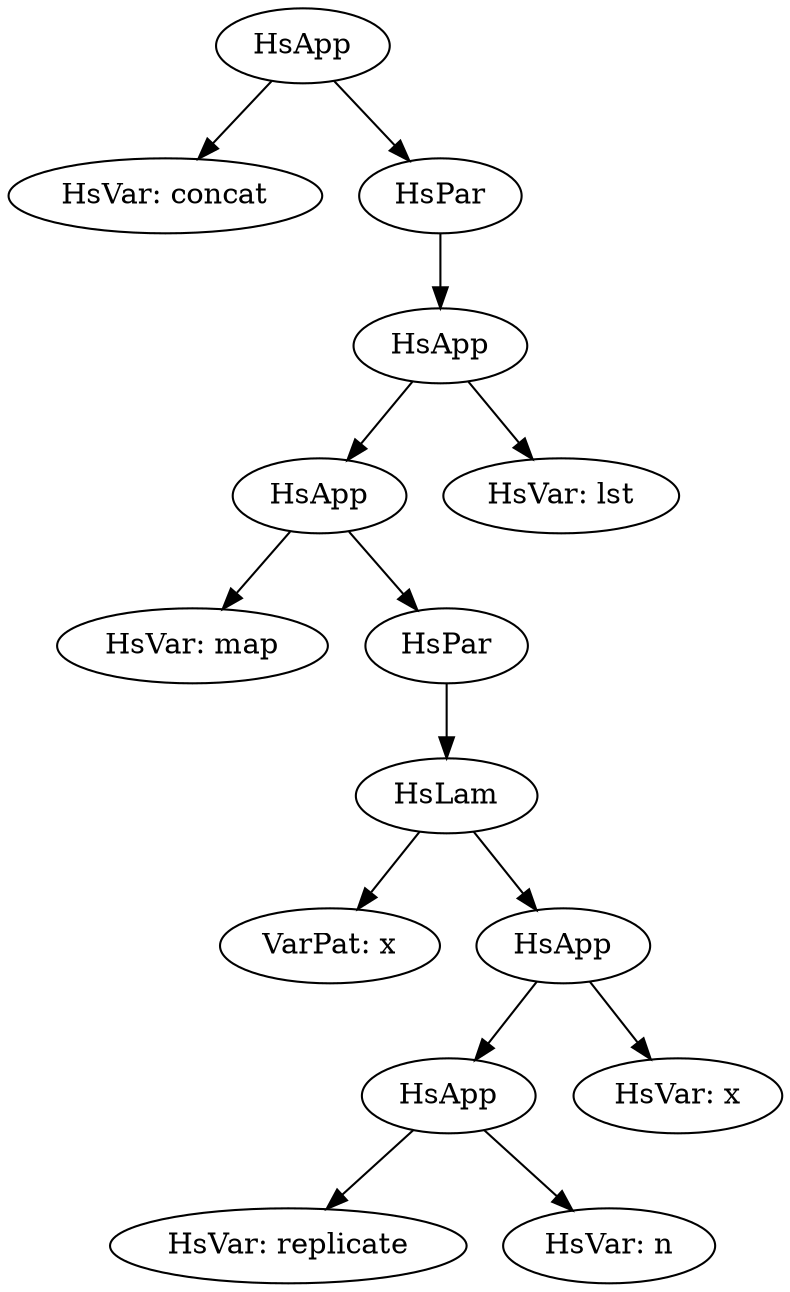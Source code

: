 digraph G {

concat[label="HsVar: concat"];
concApp[label="HsApp"];

map[label="HsVar: map"];

mapPar[label="HsPar"];

mapLamApp[label="HsApp"];

mapLamApp -> map;
mapLamApp -> lamPar;

mapLstApp[label="HsApp"];
lst[label="HsVar: lst"];
mapPar -> mapLstApp;

mapLstApp -> lst;
mapLstApp -> mapLamApp;

concApp -> concat;
concApp -> mapPar;

subgraph lam {
	lamPar[label="HsPar"];
	pat[label="VarPat: x"];
	
	lamPar -> lam;
	
	lam -> pat;
	lam -> lamApp1;
}

subgraph lamRhs {
	replicate[label="HsVar: replicate"];
	n[label="HsVar: n"];
	lamApp2[label="HsApp"];
	x[label="HsVar: x"];
	lam[label="HsLam"];
	lamApp1[label="HsApp"];
	

	lamApp2 -> replicate;
	lamApp2 -> n;
	
	lamApp1 -> lamApp2;
	lamApp1 -> x;
	
	
}

}

/* 

explode :: Int -> [a] -> [a]
explode n lst = concat (map (\x -> replicate n x) lst)


*/